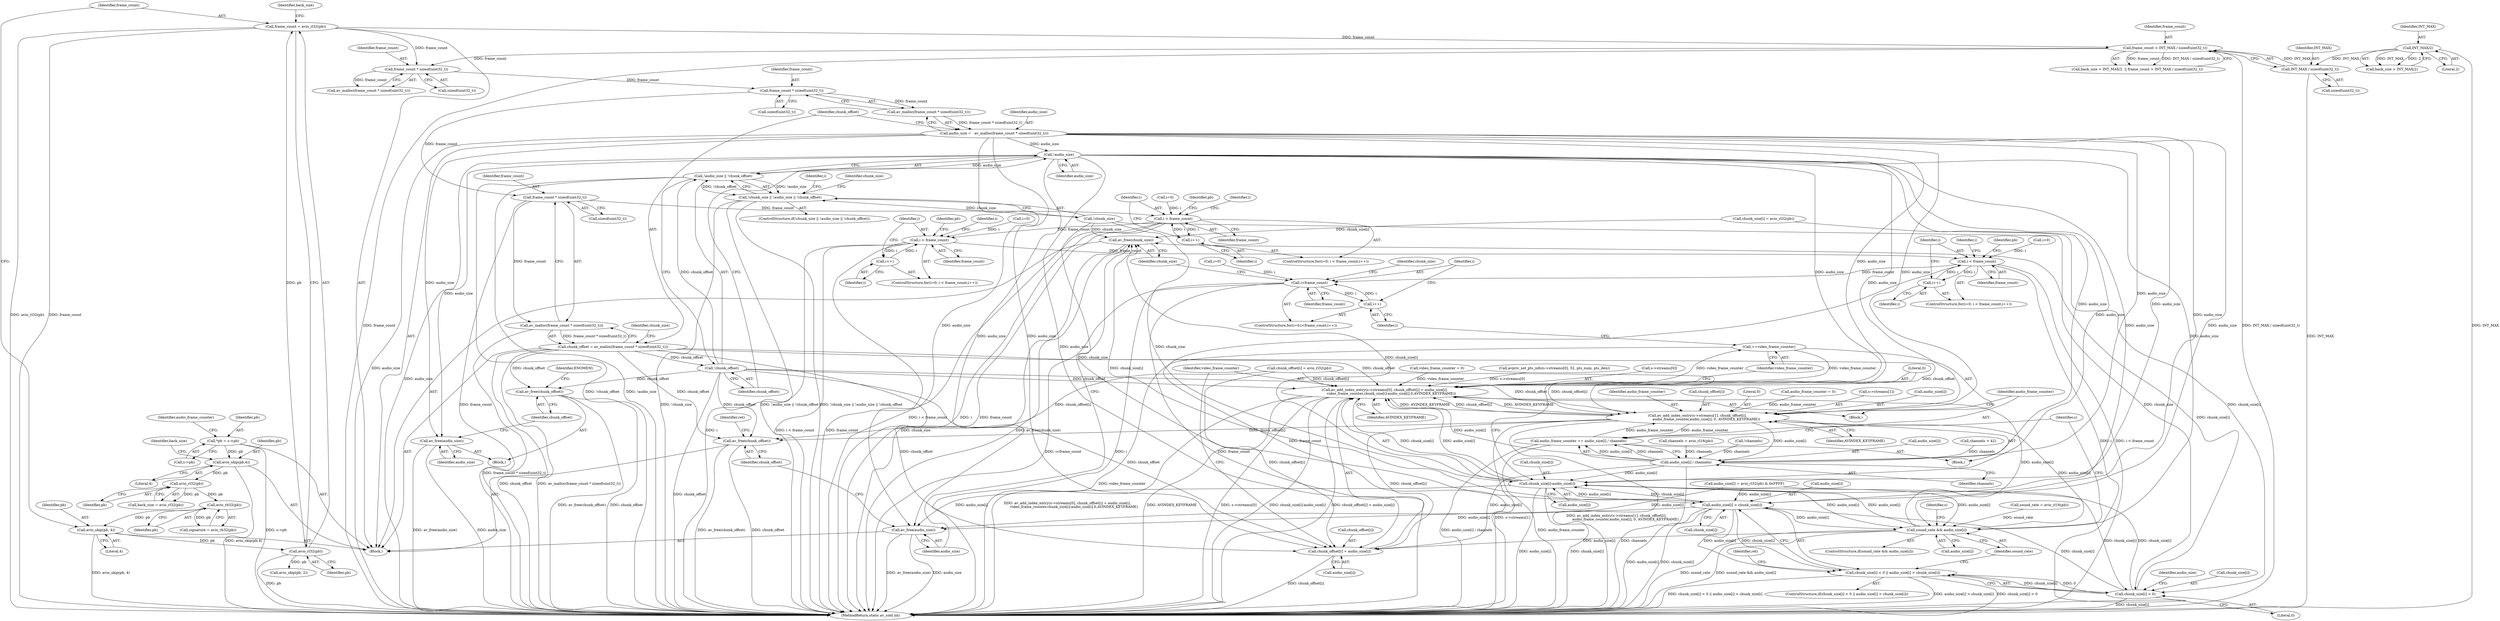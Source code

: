 digraph "0_FFmpeg_96f24d1bee7fe7bac08e2b7c74db1a046c9dc0de@API" {
"1000442" [label="(Call,frame_count * sizeof(uint32_t))"];
"1000435" [label="(Call,frame_count * sizeof(uint32_t))"];
"1000187" [label="(Call,frame_count > INT_MAX / sizeof(uint32_t))"];
"1000176" [label="(Call,frame_count = avio_rl32(pb))"];
"1000178" [label="(Call,avio_rl32(pb))"];
"1000173" [label="(Call,avio_skip(pb, 4))"];
"1000171" [label="(Call,avio_rb32(pb))"];
"1000167" [label="(Call,avio_rl32(pb))"];
"1000162" [label="(Call,avio_skip(pb,4))"];
"1000116" [label="(Call,*pb = s->pb)"];
"1000189" [label="(Call,INT_MAX / sizeof(uint32_t))"];
"1000184" [label="(Call,INT_MAX/2)"];
"1000441" [label="(Call,av_malloc(frame_count * sizeof(uint32_t)))"];
"1000439" [label="(Call,audio_size =   av_malloc(frame_count * sizeof(uint32_t)))"];
"1000458" [label="(Call,!audio_size)"];
"1000457" [label="(Call,!audio_size || !chunk_offset)"];
"1000454" [label="(Call,!chunk_size || !audio_size || !chunk_offset)"];
"1000465" [label="(Call,av_free(audio_size))"];
"1000554" [label="(Call,audio_size[i] > chunk_size[i])"];
"1000548" [label="(Call,chunk_size[i] < 0 || audio_size[i] > chunk_size[i])"];
"1000567" [label="(Call,sound_rate && audio_size[i])"];
"1000573" [label="(Call,av_add_index_entry(s->streams[1], chunk_offset[i],\n                audio_frame_counter,audio_size[i], 0, AVINDEX_KEYFRAME))"];
"1000588" [label="(Call,audio_frame_counter += audio_size[i] / channels)"];
"1000590" [label="(Call,audio_size[i] / channels)"];
"1000595" [label="(Call,av_add_index_entry(s->streams[0], chunk_offset[i] + audio_size[i],\n            video_frame_counter,chunk_size[i]-audio_size[i],0,AVINDEX_KEYFRAME))"];
"1000618" [label="(Call,++video_frame_counter)"];
"1000601" [label="(Call,chunk_offset[i] + audio_size[i])"];
"1000609" [label="(Call,chunk_size[i]-audio_size[i])"];
"1000549" [label="(Call,chunk_size[i] < 0)"];
"1000620" [label="(Call,av_free(chunk_size))"];
"1000622" [label="(Call,av_free(audio_size))"];
"1000624" [label="(Call,av_free(chunk_offset))"];
"1000449" [label="(Call,frame_count * sizeof(uint32_t))"];
"1000448" [label="(Call,av_malloc(frame_count * sizeof(uint32_t)))"];
"1000446" [label="(Call,chunk_offset = av_malloc(frame_count * sizeof(uint32_t)))"];
"1000460" [label="(Call,!chunk_offset)"];
"1000467" [label="(Call,av_free(chunk_offset))"];
"1000476" [label="(Call,i < frame_count)"];
"1000479" [label="(Call,i++)"];
"1000497" [label="(Call,i < frame_count)"];
"1000500" [label="(Call,i++)"];
"1000518" [label="(Call,i < frame_count)"];
"1000521" [label="(Call,i++)"];
"1000541" [label="(Call,i<frame_count)"];
"1000544" [label="(Call,i++)"];
"1000167" [label="(Call,avio_rl32(pb))"];
"1000554" [label="(Call,audio_size[i] > chunk_size[i])"];
"1000574" [label="(Call,s->streams[1])"];
"1000183" [label="(Identifier,back_size)"];
"1000173" [label="(Call,avio_skip(pb, 4))"];
"1000179" [label="(Identifier,pb)"];
"1000169" [label="(Call,signature = avio_rb32(pb))"];
"1000168" [label="(Identifier,pb)"];
"1000467" [label="(Call,av_free(chunk_offset))"];
"1000440" [label="(Identifier,audio_size)"];
"1000583" [label="(Call,audio_size[i])"];
"1000505" [label="(Identifier,pb)"];
"1000191" [label="(Call,sizeof(uint32_t))"];
"1000162" [label="(Call,avio_skip(pb,4))"];
"1000594" [label="(Identifier,channels)"];
"1000484" [label="(Identifier,pb)"];
"1000457" [label="(Call,!audio_size || !chunk_offset)"];
"1000206" [label="(Call,channels = avio_rl16(pb))"];
"1000187" [label="(Call,frame_count > INT_MAX / sizeof(uint32_t))"];
"1000487" [label="(Call,chunk_size[i] = avio_rl32(pb))"];
"1000185" [label="(Identifier,INT_MAX)"];
"1000582" [label="(Identifier,audio_frame_counter)"];
"1000537" [label="(ControlStructure,for(i=0;i<frame_count;i++))"];
"1000620" [label="(Call,av_free(chunk_size))"];
"1000304" [label="(Call,!channels)"];
"1000461" [label="(Identifier,chunk_offset)"];
"1000547" [label="(ControlStructure,if(chunk_size[i] < 0 || audio_size[i] > chunk_size[i]))"];
"1000591" [label="(Call,audio_size[i])"];
"1000448" [label="(Call,av_malloc(frame_count * sizeof(uint32_t)))"];
"1000556" [label="(Identifier,audio_size)"];
"1000460" [label="(Call,!chunk_offset)"];
"1000563" [label="(Identifier,ret)"];
"1000576" [label="(Identifier,s)"];
"1000610" [label="(Call,chunk_size[i])"];
"1000579" [label="(Call,chunk_offset[i])"];
"1000178" [label="(Call,avio_rl32(pb))"];
"1000555" [label="(Call,audio_size[i])"];
"1000621" [label="(Identifier,chunk_size)"];
"1000546" [label="(Block,)"];
"1000595" [label="(Call,av_add_index_entry(s->streams[0], chunk_offset[i] + audio_size[i],\n            video_frame_counter,chunk_size[i]-audio_size[i],0,AVINDEX_KEYFRAME))"];
"1000548" [label="(Call,chunk_size[i] < 0 || audio_size[i] > chunk_size[i])"];
"1000306" [label="(Call,channels > 42)"];
"1000566" [label="(ControlStructure,if(sound_rate && audio_size[i]))"];
"1000590" [label="(Call,audio_size[i] / channels)"];
"1000117" [label="(Identifier,pb)"];
"1000456" [label="(Identifier,chunk_size)"];
"1000175" [label="(Literal,4)"];
"1000497" [label="(Call,i < frame_count)"];
"1000171" [label="(Call,avio_rb32(pb))"];
"1000163" [label="(Identifier,pb)"];
"1000190" [label="(Identifier,INT_MAX)"];
"1000181" [label="(Call,back_size > INT_MAX/2  || frame_count > INT_MAX / sizeof(uint32_t))"];
"1000462" [label="(Block,)"];
"1000474" [label="(Identifier,i)"];
"1000468" [label="(Identifier,chunk_offset)"];
"1000520" [label="(Identifier,frame_count)"];
"1000128" [label="(Call,video_frame_counter = 0)"];
"1000465" [label="(Call,av_free(audio_size))"];
"1000184" [label="(Call,INT_MAX/2)"];
"1000500" [label="(Call,i++)"];
"1000455" [label="(Call,!chunk_size)"];
"1000495" [label="(Identifier,i)"];
"1000623" [label="(Identifier,audio_size)"];
"1000588" [label="(Call,audio_frame_counter += audio_size[i] / channels)"];
"1000186" [label="(Literal,2)"];
"1000613" [label="(Call,audio_size[i])"];
"1000499" [label="(Identifier,frame_count)"];
"1000437" [label="(Call,sizeof(uint32_t))"];
"1000466" [label="(Identifier,audio_size)"];
"1000458" [label="(Call,!audio_size)"];
"1000472" [label="(ControlStructure,for(i=0; i < frame_count;i++))"];
"1000538" [label="(Call,i=0)"];
"1000450" [label="(Identifier,frame_count)"];
"1000601" [label="(Call,chunk_offset[i] + audio_size[i])"];
"1000541" [label="(Call,i<frame_count)"];
"1000522" [label="(Identifier,i)"];
"1000529" [label="(Call,audio_size[i] = avio_rl32(pb) & 0xFFFF)"];
"1000627" [label="(Identifier,ret)"];
"1000451" [label="(Call,sizeof(uint32_t))"];
"1000423" [label="(Call,avpriv_set_pts_info(s->streams[0], 32, pts_num, pts_den))"];
"1000478" [label="(Identifier,frame_count)"];
"1000189" [label="(Call,INT_MAX / sizeof(uint32_t))"];
"1000118" [label="(Call,s->pb)"];
"1000453" [label="(ControlStructure,if(!chunk_size || !audio_size || !chunk_offset))"];
"1000514" [label="(ControlStructure,for(i=0; i < frame_count;i++))"];
"1000573" [label="(Call,av_add_index_entry(s->streams[1], chunk_offset[i],\n                audio_frame_counter,audio_size[i], 0, AVINDEX_KEYFRAME))"];
"1000476" [label="(Call,i < frame_count)"];
"1000596" [label="(Call,s->streams[0])"];
"1000454" [label="(Call,!chunk_size || !audio_size || !chunk_offset)"];
"1000539" [label="(Identifier,i)"];
"1000589" [label="(Identifier,audio_frame_counter)"];
"1000434" [label="(Call,av_malloc(frame_count * sizeof(uint32_t)))"];
"1000166" [label="(Identifier,back_size)"];
"1000609" [label="(Call,chunk_size[i]-audio_size[i])"];
"1000544" [label="(Call,i++)"];
"1000446" [label="(Call,chunk_offset = av_malloc(frame_count * sizeof(uint32_t)))"];
"1000618" [label="(Call,++video_frame_counter)"];
"1000444" [label="(Call,sizeof(uint32_t))"];
"1000114" [label="(Block,)"];
"1000521" [label="(Call,i++)"];
"1000543" [label="(Identifier,frame_count)"];
"1000177" [label="(Identifier,frame_count)"];
"1000508" [label="(Call,chunk_offset[i] = avio_rl32(pb))"];
"1000479" [label="(Call,i++)"];
"1000568" [label="(Identifier,sound_rate)"];
"1000477" [label="(Identifier,i)"];
"1000526" [label="(Identifier,pb)"];
"1000449" [label="(Call,frame_count * sizeof(uint32_t))"];
"1000598" [label="(Identifier,s)"];
"1000586" [label="(Literal,0)"];
"1000550" [label="(Call,chunk_size[i])"];
"1000164" [label="(Literal,4)"];
"1000471" [label="(Identifier,ENOMEM)"];
"1000116" [label="(Call,*pb = s->pb)"];
"1000439" [label="(Call,audio_size =   av_malloc(frame_count * sizeof(uint32_t)))"];
"1000441" [label="(Call,av_malloc(frame_count * sizeof(uint32_t)))"];
"1000493" [label="(ControlStructure,for(i=0; i < frame_count;i++))"];
"1000569" [label="(Call,audio_size[i])"];
"1000442" [label="(Call,frame_count * sizeof(uint32_t))"];
"1000551" [label="(Identifier,chunk_size)"];
"1000572" [label="(Block,)"];
"1000602" [label="(Call,chunk_offset[i])"];
"1000172" [label="(Identifier,pb)"];
"1000619" [label="(Identifier,video_frame_counter)"];
"1000608" [label="(Identifier,video_frame_counter)"];
"1000198" [label="(Call,sound_rate = avio_rl16(pb))"];
"1000443" [label="(Identifier,frame_count)"];
"1000628" [label="(MethodReturn,static av_cold int)"];
"1000174" [label="(Identifier,pb)"];
"1000125" [label="(Identifier,audio_frame_counter)"];
"1000464" [label="(Identifier,chunk_size)"];
"1000480" [label="(Identifier,i)"];
"1000195" [label="(Call,avio_skip(pb, 2))"];
"1000176" [label="(Call,frame_count = avio_rl32(pb))"];
"1000447" [label="(Identifier,chunk_offset)"];
"1000165" [label="(Call,back_size = avio_rl32(pb))"];
"1000616" [label="(Literal,0)"];
"1000188" [label="(Identifier,frame_count)"];
"1000436" [label="(Identifier,frame_count)"];
"1000549" [label="(Call,chunk_size[i] < 0)"];
"1000625" [label="(Identifier,chunk_offset)"];
"1000498" [label="(Identifier,i)"];
"1000435" [label="(Call,frame_count * sizeof(uint32_t))"];
"1000124" [label="(Call,audio_frame_counter = 0)"];
"1000545" [label="(Identifier,i)"];
"1000605" [label="(Call,audio_size[i])"];
"1000473" [label="(Call,i=0)"];
"1000519" [label="(Identifier,i)"];
"1000516" [label="(Identifier,i)"];
"1000459" [label="(Identifier,audio_size)"];
"1000518" [label="(Call,i < frame_count)"];
"1000553" [label="(Literal,0)"];
"1000542" [label="(Identifier,i)"];
"1000515" [label="(Call,i=0)"];
"1000622" [label="(Call,av_free(audio_size))"];
"1000558" [label="(Call,chunk_size[i])"];
"1000617" [label="(Identifier,AVINDEX_KEYFRAME)"];
"1000501" [label="(Identifier,i)"];
"1000624" [label="(Call,av_free(chunk_offset))"];
"1000182" [label="(Call,back_size > INT_MAX/2)"];
"1000494" [label="(Call,i=0)"];
"1000587" [label="(Identifier,AVINDEX_KEYFRAME)"];
"1000567" [label="(Call,sound_rate && audio_size[i])"];
"1000442" -> "1000441"  [label="AST: "];
"1000442" -> "1000444"  [label="CFG: "];
"1000443" -> "1000442"  [label="AST: "];
"1000444" -> "1000442"  [label="AST: "];
"1000441" -> "1000442"  [label="CFG: "];
"1000442" -> "1000441"  [label="DDG: frame_count"];
"1000435" -> "1000442"  [label="DDG: frame_count"];
"1000442" -> "1000449"  [label="DDG: frame_count"];
"1000435" -> "1000434"  [label="AST: "];
"1000435" -> "1000437"  [label="CFG: "];
"1000436" -> "1000435"  [label="AST: "];
"1000437" -> "1000435"  [label="AST: "];
"1000434" -> "1000435"  [label="CFG: "];
"1000435" -> "1000434"  [label="DDG: frame_count"];
"1000187" -> "1000435"  [label="DDG: frame_count"];
"1000176" -> "1000435"  [label="DDG: frame_count"];
"1000187" -> "1000181"  [label="AST: "];
"1000187" -> "1000189"  [label="CFG: "];
"1000188" -> "1000187"  [label="AST: "];
"1000189" -> "1000187"  [label="AST: "];
"1000181" -> "1000187"  [label="CFG: "];
"1000187" -> "1000628"  [label="DDG: frame_count"];
"1000187" -> "1000628"  [label="DDG: INT_MAX / sizeof(uint32_t)"];
"1000187" -> "1000181"  [label="DDG: frame_count"];
"1000187" -> "1000181"  [label="DDG: INT_MAX / sizeof(uint32_t)"];
"1000176" -> "1000187"  [label="DDG: frame_count"];
"1000189" -> "1000187"  [label="DDG: INT_MAX"];
"1000176" -> "1000114"  [label="AST: "];
"1000176" -> "1000178"  [label="CFG: "];
"1000177" -> "1000176"  [label="AST: "];
"1000178" -> "1000176"  [label="AST: "];
"1000183" -> "1000176"  [label="CFG: "];
"1000176" -> "1000628"  [label="DDG: avio_rl32(pb)"];
"1000176" -> "1000628"  [label="DDG: frame_count"];
"1000178" -> "1000176"  [label="DDG: pb"];
"1000178" -> "1000179"  [label="CFG: "];
"1000179" -> "1000178"  [label="AST: "];
"1000178" -> "1000628"  [label="DDG: pb"];
"1000173" -> "1000178"  [label="DDG: pb"];
"1000178" -> "1000195"  [label="DDG: pb"];
"1000173" -> "1000114"  [label="AST: "];
"1000173" -> "1000175"  [label="CFG: "];
"1000174" -> "1000173"  [label="AST: "];
"1000175" -> "1000173"  [label="AST: "];
"1000177" -> "1000173"  [label="CFG: "];
"1000173" -> "1000628"  [label="DDG: avio_skip(pb, 4)"];
"1000171" -> "1000173"  [label="DDG: pb"];
"1000171" -> "1000169"  [label="AST: "];
"1000171" -> "1000172"  [label="CFG: "];
"1000172" -> "1000171"  [label="AST: "];
"1000169" -> "1000171"  [label="CFG: "];
"1000171" -> "1000169"  [label="DDG: pb"];
"1000167" -> "1000171"  [label="DDG: pb"];
"1000167" -> "1000165"  [label="AST: "];
"1000167" -> "1000168"  [label="CFG: "];
"1000168" -> "1000167"  [label="AST: "];
"1000165" -> "1000167"  [label="CFG: "];
"1000167" -> "1000165"  [label="DDG: pb"];
"1000162" -> "1000167"  [label="DDG: pb"];
"1000162" -> "1000114"  [label="AST: "];
"1000162" -> "1000164"  [label="CFG: "];
"1000163" -> "1000162"  [label="AST: "];
"1000164" -> "1000162"  [label="AST: "];
"1000166" -> "1000162"  [label="CFG: "];
"1000162" -> "1000628"  [label="DDG: avio_skip(pb,4)"];
"1000116" -> "1000162"  [label="DDG: pb"];
"1000116" -> "1000114"  [label="AST: "];
"1000116" -> "1000118"  [label="CFG: "];
"1000117" -> "1000116"  [label="AST: "];
"1000118" -> "1000116"  [label="AST: "];
"1000125" -> "1000116"  [label="CFG: "];
"1000116" -> "1000628"  [label="DDG: s->pb"];
"1000189" -> "1000191"  [label="CFG: "];
"1000190" -> "1000189"  [label="AST: "];
"1000191" -> "1000189"  [label="AST: "];
"1000189" -> "1000628"  [label="DDG: INT_MAX"];
"1000184" -> "1000189"  [label="DDG: INT_MAX"];
"1000184" -> "1000182"  [label="AST: "];
"1000184" -> "1000186"  [label="CFG: "];
"1000185" -> "1000184"  [label="AST: "];
"1000186" -> "1000184"  [label="AST: "];
"1000182" -> "1000184"  [label="CFG: "];
"1000184" -> "1000628"  [label="DDG: INT_MAX"];
"1000184" -> "1000182"  [label="DDG: INT_MAX"];
"1000184" -> "1000182"  [label="DDG: 2"];
"1000441" -> "1000439"  [label="AST: "];
"1000439" -> "1000441"  [label="CFG: "];
"1000441" -> "1000439"  [label="DDG: frame_count * sizeof(uint32_t)"];
"1000439" -> "1000114"  [label="AST: "];
"1000440" -> "1000439"  [label="AST: "];
"1000447" -> "1000439"  [label="CFG: "];
"1000439" -> "1000628"  [label="DDG: audio_size"];
"1000439" -> "1000458"  [label="DDG: audio_size"];
"1000439" -> "1000465"  [label="DDG: audio_size"];
"1000439" -> "1000554"  [label="DDG: audio_size"];
"1000439" -> "1000567"  [label="DDG: audio_size"];
"1000439" -> "1000573"  [label="DDG: audio_size"];
"1000439" -> "1000590"  [label="DDG: audio_size"];
"1000439" -> "1000595"  [label="DDG: audio_size"];
"1000439" -> "1000601"  [label="DDG: audio_size"];
"1000439" -> "1000609"  [label="DDG: audio_size"];
"1000439" -> "1000622"  [label="DDG: audio_size"];
"1000458" -> "1000457"  [label="AST: "];
"1000458" -> "1000459"  [label="CFG: "];
"1000459" -> "1000458"  [label="AST: "];
"1000461" -> "1000458"  [label="CFG: "];
"1000457" -> "1000458"  [label="CFG: "];
"1000458" -> "1000628"  [label="DDG: audio_size"];
"1000458" -> "1000457"  [label="DDG: audio_size"];
"1000458" -> "1000465"  [label="DDG: audio_size"];
"1000458" -> "1000554"  [label="DDG: audio_size"];
"1000458" -> "1000567"  [label="DDG: audio_size"];
"1000458" -> "1000573"  [label="DDG: audio_size"];
"1000458" -> "1000590"  [label="DDG: audio_size"];
"1000458" -> "1000595"  [label="DDG: audio_size"];
"1000458" -> "1000601"  [label="DDG: audio_size"];
"1000458" -> "1000609"  [label="DDG: audio_size"];
"1000458" -> "1000622"  [label="DDG: audio_size"];
"1000457" -> "1000454"  [label="AST: "];
"1000457" -> "1000460"  [label="CFG: "];
"1000460" -> "1000457"  [label="AST: "];
"1000454" -> "1000457"  [label="CFG: "];
"1000457" -> "1000628"  [label="DDG: !chunk_offset"];
"1000457" -> "1000628"  [label="DDG: !audio_size"];
"1000457" -> "1000454"  [label="DDG: !audio_size"];
"1000457" -> "1000454"  [label="DDG: !chunk_offset"];
"1000460" -> "1000457"  [label="DDG: chunk_offset"];
"1000454" -> "1000453"  [label="AST: "];
"1000454" -> "1000455"  [label="CFG: "];
"1000455" -> "1000454"  [label="AST: "];
"1000464" -> "1000454"  [label="CFG: "];
"1000474" -> "1000454"  [label="CFG: "];
"1000454" -> "1000628"  [label="DDG: !chunk_size"];
"1000454" -> "1000628"  [label="DDG: !audio_size || !chunk_offset"];
"1000454" -> "1000628"  [label="DDG: !chunk_size || !audio_size || !chunk_offset"];
"1000455" -> "1000454"  [label="DDG: chunk_size"];
"1000465" -> "1000462"  [label="AST: "];
"1000465" -> "1000466"  [label="CFG: "];
"1000466" -> "1000465"  [label="AST: "];
"1000468" -> "1000465"  [label="CFG: "];
"1000465" -> "1000628"  [label="DDG: av_free(audio_size)"];
"1000465" -> "1000628"  [label="DDG: audio_size"];
"1000554" -> "1000548"  [label="AST: "];
"1000554" -> "1000558"  [label="CFG: "];
"1000555" -> "1000554"  [label="AST: "];
"1000558" -> "1000554"  [label="AST: "];
"1000548" -> "1000554"  [label="CFG: "];
"1000554" -> "1000628"  [label="DDG: audio_size[i]"];
"1000554" -> "1000628"  [label="DDG: chunk_size[i]"];
"1000554" -> "1000548"  [label="DDG: audio_size[i]"];
"1000554" -> "1000548"  [label="DDG: chunk_size[i]"];
"1000609" -> "1000554"  [label="DDG: audio_size[i]"];
"1000529" -> "1000554"  [label="DDG: audio_size[i]"];
"1000549" -> "1000554"  [label="DDG: chunk_size[i]"];
"1000455" -> "1000554"  [label="DDG: chunk_size"];
"1000554" -> "1000567"  [label="DDG: audio_size[i]"];
"1000554" -> "1000609"  [label="DDG: chunk_size[i]"];
"1000554" -> "1000620"  [label="DDG: chunk_size[i]"];
"1000554" -> "1000622"  [label="DDG: audio_size[i]"];
"1000548" -> "1000547"  [label="AST: "];
"1000548" -> "1000549"  [label="CFG: "];
"1000549" -> "1000548"  [label="AST: "];
"1000563" -> "1000548"  [label="CFG: "];
"1000568" -> "1000548"  [label="CFG: "];
"1000548" -> "1000628"  [label="DDG: chunk_size[i] < 0 || audio_size[i] > chunk_size[i]"];
"1000548" -> "1000628"  [label="DDG: audio_size[i] > chunk_size[i]"];
"1000548" -> "1000628"  [label="DDG: chunk_size[i] < 0"];
"1000549" -> "1000548"  [label="DDG: chunk_size[i]"];
"1000549" -> "1000548"  [label="DDG: 0"];
"1000567" -> "1000566"  [label="AST: "];
"1000567" -> "1000568"  [label="CFG: "];
"1000567" -> "1000569"  [label="CFG: "];
"1000568" -> "1000567"  [label="AST: "];
"1000569" -> "1000567"  [label="AST: "];
"1000576" -> "1000567"  [label="CFG: "];
"1000598" -> "1000567"  [label="CFG: "];
"1000567" -> "1000628"  [label="DDG: sound_rate"];
"1000567" -> "1000628"  [label="DDG: sound_rate && audio_size[i]"];
"1000198" -> "1000567"  [label="DDG: sound_rate"];
"1000609" -> "1000567"  [label="DDG: audio_size[i]"];
"1000529" -> "1000567"  [label="DDG: audio_size[i]"];
"1000567" -> "1000573"  [label="DDG: audio_size[i]"];
"1000567" -> "1000595"  [label="DDG: audio_size[i]"];
"1000567" -> "1000601"  [label="DDG: audio_size[i]"];
"1000567" -> "1000609"  [label="DDG: audio_size[i]"];
"1000573" -> "1000572"  [label="AST: "];
"1000573" -> "1000587"  [label="CFG: "];
"1000574" -> "1000573"  [label="AST: "];
"1000579" -> "1000573"  [label="AST: "];
"1000582" -> "1000573"  [label="AST: "];
"1000583" -> "1000573"  [label="AST: "];
"1000586" -> "1000573"  [label="AST: "];
"1000587" -> "1000573"  [label="AST: "];
"1000589" -> "1000573"  [label="CFG: "];
"1000573" -> "1000628"  [label="DDG: s->streams[1]"];
"1000573" -> "1000628"  [label="DDG: av_add_index_entry(s->streams[1], chunk_offset[i],\n                audio_frame_counter,audio_size[i], 0, AVINDEX_KEYFRAME)"];
"1000460" -> "1000573"  [label="DDG: chunk_offset"];
"1000508" -> "1000573"  [label="DDG: chunk_offset[i]"];
"1000446" -> "1000573"  [label="DDG: chunk_offset"];
"1000588" -> "1000573"  [label="DDG: audio_frame_counter"];
"1000124" -> "1000573"  [label="DDG: audio_frame_counter"];
"1000595" -> "1000573"  [label="DDG: AVINDEX_KEYFRAME"];
"1000573" -> "1000588"  [label="DDG: audio_frame_counter"];
"1000573" -> "1000590"  [label="DDG: audio_size[i]"];
"1000573" -> "1000595"  [label="DDG: chunk_offset[i]"];
"1000573" -> "1000595"  [label="DDG: AVINDEX_KEYFRAME"];
"1000573" -> "1000601"  [label="DDG: chunk_offset[i]"];
"1000573" -> "1000624"  [label="DDG: chunk_offset[i]"];
"1000588" -> "1000572"  [label="AST: "];
"1000588" -> "1000590"  [label="CFG: "];
"1000589" -> "1000588"  [label="AST: "];
"1000590" -> "1000588"  [label="AST: "];
"1000598" -> "1000588"  [label="CFG: "];
"1000588" -> "1000628"  [label="DDG: audio_frame_counter"];
"1000588" -> "1000628"  [label="DDG: audio_size[i] / channels"];
"1000590" -> "1000588"  [label="DDG: audio_size[i]"];
"1000590" -> "1000588"  [label="DDG: channels"];
"1000590" -> "1000594"  [label="CFG: "];
"1000591" -> "1000590"  [label="AST: "];
"1000594" -> "1000590"  [label="AST: "];
"1000590" -> "1000628"  [label="DDG: channels"];
"1000206" -> "1000590"  [label="DDG: channels"];
"1000304" -> "1000590"  [label="DDG: channels"];
"1000306" -> "1000590"  [label="DDG: channels"];
"1000590" -> "1000595"  [label="DDG: audio_size[i]"];
"1000590" -> "1000601"  [label="DDG: audio_size[i]"];
"1000590" -> "1000609"  [label="DDG: audio_size[i]"];
"1000595" -> "1000546"  [label="AST: "];
"1000595" -> "1000617"  [label="CFG: "];
"1000596" -> "1000595"  [label="AST: "];
"1000601" -> "1000595"  [label="AST: "];
"1000608" -> "1000595"  [label="AST: "];
"1000609" -> "1000595"  [label="AST: "];
"1000616" -> "1000595"  [label="AST: "];
"1000617" -> "1000595"  [label="AST: "];
"1000619" -> "1000595"  [label="CFG: "];
"1000595" -> "1000628"  [label="DDG: av_add_index_entry(s->streams[0], chunk_offset[i] + audio_size[i],\n            video_frame_counter,chunk_size[i]-audio_size[i],0,AVINDEX_KEYFRAME)"];
"1000595" -> "1000628"  [label="DDG: AVINDEX_KEYFRAME"];
"1000595" -> "1000628"  [label="DDG: s->streams[0]"];
"1000595" -> "1000628"  [label="DDG: chunk_size[i]-audio_size[i]"];
"1000595" -> "1000628"  [label="DDG: chunk_offset[i] + audio_size[i]"];
"1000423" -> "1000595"  [label="DDG: s->streams[0]"];
"1000460" -> "1000595"  [label="DDG: chunk_offset"];
"1000508" -> "1000595"  [label="DDG: chunk_offset[i]"];
"1000446" -> "1000595"  [label="DDG: chunk_offset"];
"1000128" -> "1000595"  [label="DDG: video_frame_counter"];
"1000618" -> "1000595"  [label="DDG: video_frame_counter"];
"1000609" -> "1000595"  [label="DDG: chunk_size[i]"];
"1000609" -> "1000595"  [label="DDG: audio_size[i]"];
"1000595" -> "1000618"  [label="DDG: video_frame_counter"];
"1000618" -> "1000546"  [label="AST: "];
"1000618" -> "1000619"  [label="CFG: "];
"1000619" -> "1000618"  [label="AST: "];
"1000545" -> "1000618"  [label="CFG: "];
"1000618" -> "1000628"  [label="DDG: video_frame_counter"];
"1000601" -> "1000605"  [label="CFG: "];
"1000602" -> "1000601"  [label="AST: "];
"1000605" -> "1000601"  [label="AST: "];
"1000608" -> "1000601"  [label="CFG: "];
"1000601" -> "1000628"  [label="DDG: chunk_offset[i]"];
"1000460" -> "1000601"  [label="DDG: chunk_offset"];
"1000508" -> "1000601"  [label="DDG: chunk_offset[i]"];
"1000446" -> "1000601"  [label="DDG: chunk_offset"];
"1000609" -> "1000613"  [label="CFG: "];
"1000610" -> "1000609"  [label="AST: "];
"1000613" -> "1000609"  [label="AST: "];
"1000616" -> "1000609"  [label="CFG: "];
"1000609" -> "1000628"  [label="DDG: audio_size[i]"];
"1000609" -> "1000628"  [label="DDG: chunk_size[i]"];
"1000609" -> "1000549"  [label="DDG: chunk_size[i]"];
"1000549" -> "1000609"  [label="DDG: chunk_size[i]"];
"1000455" -> "1000609"  [label="DDG: chunk_size"];
"1000609" -> "1000620"  [label="DDG: chunk_size[i]"];
"1000609" -> "1000622"  [label="DDG: audio_size[i]"];
"1000549" -> "1000553"  [label="CFG: "];
"1000550" -> "1000549"  [label="AST: "];
"1000553" -> "1000549"  [label="AST: "];
"1000556" -> "1000549"  [label="CFG: "];
"1000549" -> "1000628"  [label="DDG: chunk_size[i]"];
"1000487" -> "1000549"  [label="DDG: chunk_size[i]"];
"1000455" -> "1000549"  [label="DDG: chunk_size"];
"1000549" -> "1000620"  [label="DDG: chunk_size[i]"];
"1000620" -> "1000114"  [label="AST: "];
"1000620" -> "1000621"  [label="CFG: "];
"1000621" -> "1000620"  [label="AST: "];
"1000623" -> "1000620"  [label="CFG: "];
"1000620" -> "1000628"  [label="DDG: chunk_size"];
"1000620" -> "1000628"  [label="DDG: av_free(chunk_size)"];
"1000487" -> "1000620"  [label="DDG: chunk_size[i]"];
"1000455" -> "1000620"  [label="DDG: chunk_size"];
"1000622" -> "1000114"  [label="AST: "];
"1000622" -> "1000623"  [label="CFG: "];
"1000623" -> "1000622"  [label="AST: "];
"1000625" -> "1000622"  [label="CFG: "];
"1000622" -> "1000628"  [label="DDG: av_free(audio_size)"];
"1000622" -> "1000628"  [label="DDG: audio_size"];
"1000529" -> "1000622"  [label="DDG: audio_size[i]"];
"1000624" -> "1000114"  [label="AST: "];
"1000624" -> "1000625"  [label="CFG: "];
"1000625" -> "1000624"  [label="AST: "];
"1000627" -> "1000624"  [label="CFG: "];
"1000624" -> "1000628"  [label="DDG: av_free(chunk_offset)"];
"1000624" -> "1000628"  [label="DDG: chunk_offset"];
"1000460" -> "1000624"  [label="DDG: chunk_offset"];
"1000508" -> "1000624"  [label="DDG: chunk_offset[i]"];
"1000446" -> "1000624"  [label="DDG: chunk_offset"];
"1000449" -> "1000448"  [label="AST: "];
"1000449" -> "1000451"  [label="CFG: "];
"1000450" -> "1000449"  [label="AST: "];
"1000451" -> "1000449"  [label="AST: "];
"1000448" -> "1000449"  [label="CFG: "];
"1000449" -> "1000628"  [label="DDG: frame_count"];
"1000449" -> "1000448"  [label="DDG: frame_count"];
"1000449" -> "1000476"  [label="DDG: frame_count"];
"1000448" -> "1000446"  [label="AST: "];
"1000446" -> "1000448"  [label="CFG: "];
"1000448" -> "1000628"  [label="DDG: frame_count * sizeof(uint32_t)"];
"1000448" -> "1000446"  [label="DDG: frame_count * sizeof(uint32_t)"];
"1000446" -> "1000114"  [label="AST: "];
"1000447" -> "1000446"  [label="AST: "];
"1000456" -> "1000446"  [label="CFG: "];
"1000446" -> "1000628"  [label="DDG: chunk_offset"];
"1000446" -> "1000628"  [label="DDG: av_malloc(frame_count * sizeof(uint32_t))"];
"1000446" -> "1000460"  [label="DDG: chunk_offset"];
"1000446" -> "1000467"  [label="DDG: chunk_offset"];
"1000460" -> "1000461"  [label="CFG: "];
"1000461" -> "1000460"  [label="AST: "];
"1000460" -> "1000628"  [label="DDG: chunk_offset"];
"1000460" -> "1000467"  [label="DDG: chunk_offset"];
"1000467" -> "1000462"  [label="AST: "];
"1000467" -> "1000468"  [label="CFG: "];
"1000468" -> "1000467"  [label="AST: "];
"1000471" -> "1000467"  [label="CFG: "];
"1000467" -> "1000628"  [label="DDG: chunk_offset"];
"1000467" -> "1000628"  [label="DDG: av_free(chunk_offset)"];
"1000476" -> "1000472"  [label="AST: "];
"1000476" -> "1000478"  [label="CFG: "];
"1000477" -> "1000476"  [label="AST: "];
"1000478" -> "1000476"  [label="AST: "];
"1000484" -> "1000476"  [label="CFG: "];
"1000495" -> "1000476"  [label="CFG: "];
"1000476" -> "1000628"  [label="DDG: i < frame_count"];
"1000476" -> "1000628"  [label="DDG: i"];
"1000476" -> "1000628"  [label="DDG: frame_count"];
"1000473" -> "1000476"  [label="DDG: i"];
"1000479" -> "1000476"  [label="DDG: i"];
"1000476" -> "1000479"  [label="DDG: i"];
"1000476" -> "1000497"  [label="DDG: frame_count"];
"1000479" -> "1000472"  [label="AST: "];
"1000479" -> "1000480"  [label="CFG: "];
"1000480" -> "1000479"  [label="AST: "];
"1000477" -> "1000479"  [label="CFG: "];
"1000497" -> "1000493"  [label="AST: "];
"1000497" -> "1000499"  [label="CFG: "];
"1000498" -> "1000497"  [label="AST: "];
"1000499" -> "1000497"  [label="AST: "];
"1000505" -> "1000497"  [label="CFG: "];
"1000516" -> "1000497"  [label="CFG: "];
"1000497" -> "1000628"  [label="DDG: i"];
"1000497" -> "1000628"  [label="DDG: i < frame_count"];
"1000497" -> "1000628"  [label="DDG: frame_count"];
"1000494" -> "1000497"  [label="DDG: i"];
"1000500" -> "1000497"  [label="DDG: i"];
"1000497" -> "1000500"  [label="DDG: i"];
"1000497" -> "1000518"  [label="DDG: frame_count"];
"1000500" -> "1000493"  [label="AST: "];
"1000500" -> "1000501"  [label="CFG: "];
"1000501" -> "1000500"  [label="AST: "];
"1000498" -> "1000500"  [label="CFG: "];
"1000518" -> "1000514"  [label="AST: "];
"1000518" -> "1000520"  [label="CFG: "];
"1000519" -> "1000518"  [label="AST: "];
"1000520" -> "1000518"  [label="AST: "];
"1000526" -> "1000518"  [label="CFG: "];
"1000539" -> "1000518"  [label="CFG: "];
"1000518" -> "1000628"  [label="DDG: frame_count"];
"1000518" -> "1000628"  [label="DDG: i"];
"1000518" -> "1000628"  [label="DDG: i < frame_count"];
"1000521" -> "1000518"  [label="DDG: i"];
"1000515" -> "1000518"  [label="DDG: i"];
"1000518" -> "1000521"  [label="DDG: i"];
"1000518" -> "1000541"  [label="DDG: frame_count"];
"1000521" -> "1000514"  [label="AST: "];
"1000521" -> "1000522"  [label="CFG: "];
"1000522" -> "1000521"  [label="AST: "];
"1000519" -> "1000521"  [label="CFG: "];
"1000541" -> "1000537"  [label="AST: "];
"1000541" -> "1000543"  [label="CFG: "];
"1000542" -> "1000541"  [label="AST: "];
"1000543" -> "1000541"  [label="AST: "];
"1000551" -> "1000541"  [label="CFG: "];
"1000621" -> "1000541"  [label="CFG: "];
"1000541" -> "1000628"  [label="DDG: i"];
"1000541" -> "1000628"  [label="DDG: frame_count"];
"1000541" -> "1000628"  [label="DDG: i<frame_count"];
"1000544" -> "1000541"  [label="DDG: i"];
"1000538" -> "1000541"  [label="DDG: i"];
"1000541" -> "1000544"  [label="DDG: i"];
"1000544" -> "1000537"  [label="AST: "];
"1000544" -> "1000545"  [label="CFG: "];
"1000545" -> "1000544"  [label="AST: "];
"1000542" -> "1000544"  [label="CFG: "];
}
